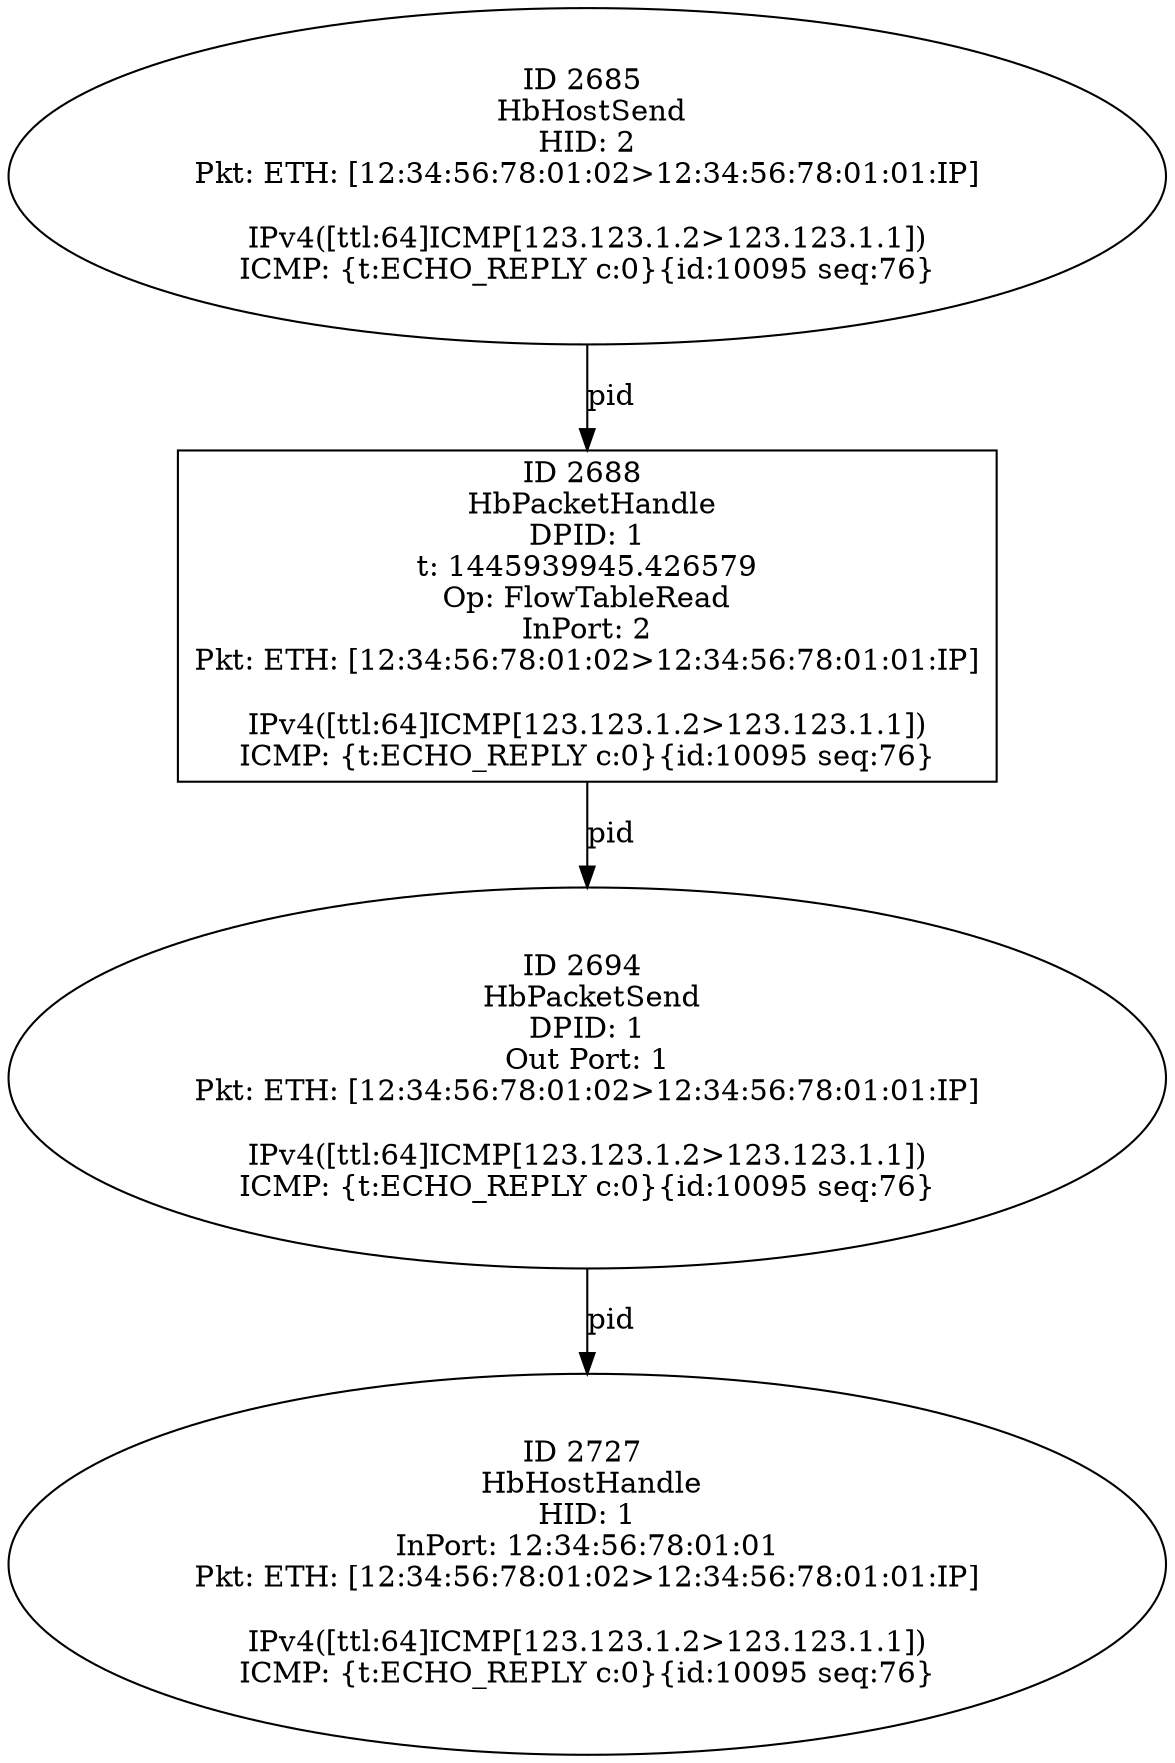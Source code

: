 strict digraph G {
2688 [shape=box, event=<hb_events.HbPacketHandle object at 0x1081e0e10>, label="ID 2688 
 HbPacketHandle
DPID: 1
t: 1445939945.426579
Op: FlowTableRead
InPort: 2
Pkt: ETH: [12:34:56:78:01:02>12:34:56:78:01:01:IP]

IPv4([ttl:64]ICMP[123.123.1.2>123.123.1.1])
ICMP: {t:ECHO_REPLY c:0}{id:10095 seq:76}"];
2685 [shape=oval, event=<hb_events.HbHostSend object at 0x1081e0b50>, label="ID 2685 
 HbHostSend
HID: 2
Pkt: ETH: [12:34:56:78:01:02>12:34:56:78:01:01:IP]

IPv4([ttl:64]ICMP[123.123.1.2>123.123.1.1])
ICMP: {t:ECHO_REPLY c:0}{id:10095 seq:76}"];
2694 [shape=oval, event=<hb_events.HbPacketSend object at 0x1081ed410>, label="ID 2694 
 HbPacketSend
DPID: 1
Out Port: 1
Pkt: ETH: [12:34:56:78:01:02>12:34:56:78:01:01:IP]

IPv4([ttl:64]ICMP[123.123.1.2>123.123.1.1])
ICMP: {t:ECHO_REPLY c:0}{id:10095 seq:76}"];
2727 [shape=oval, event=<hb_events.HbHostHandle object at 0x108200d90>, label="ID 2727 
 HbHostHandle
HID: 1
InPort: 12:34:56:78:01:01
Pkt: ETH: [12:34:56:78:01:02>12:34:56:78:01:01:IP]

IPv4([ttl:64]ICMP[123.123.1.2>123.123.1.1])
ICMP: {t:ECHO_REPLY c:0}{id:10095 seq:76}"];
2688 -> 2694  [rel=pid, label=pid];
2685 -> 2688  [rel=pid, label=pid];
2694 -> 2727  [rel=pid, label=pid];
}
